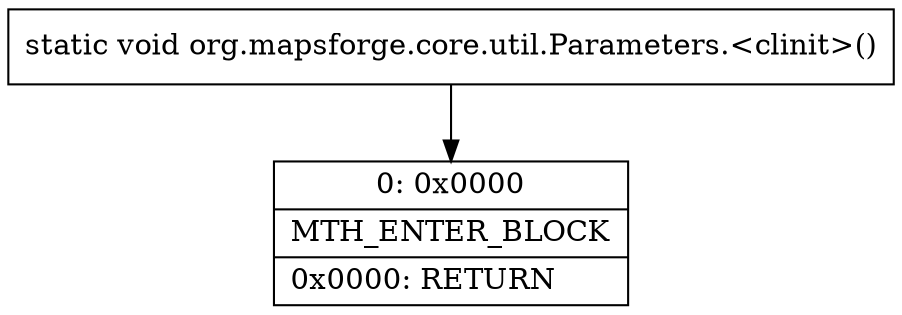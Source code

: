 digraph "CFG fororg.mapsforge.core.util.Parameters.\<clinit\>()V" {
Node_0 [shape=record,label="{0\:\ 0x0000|MTH_ENTER_BLOCK\l|0x0000: RETURN   \l}"];
MethodNode[shape=record,label="{static void org.mapsforge.core.util.Parameters.\<clinit\>() }"];
MethodNode -> Node_0;
}

